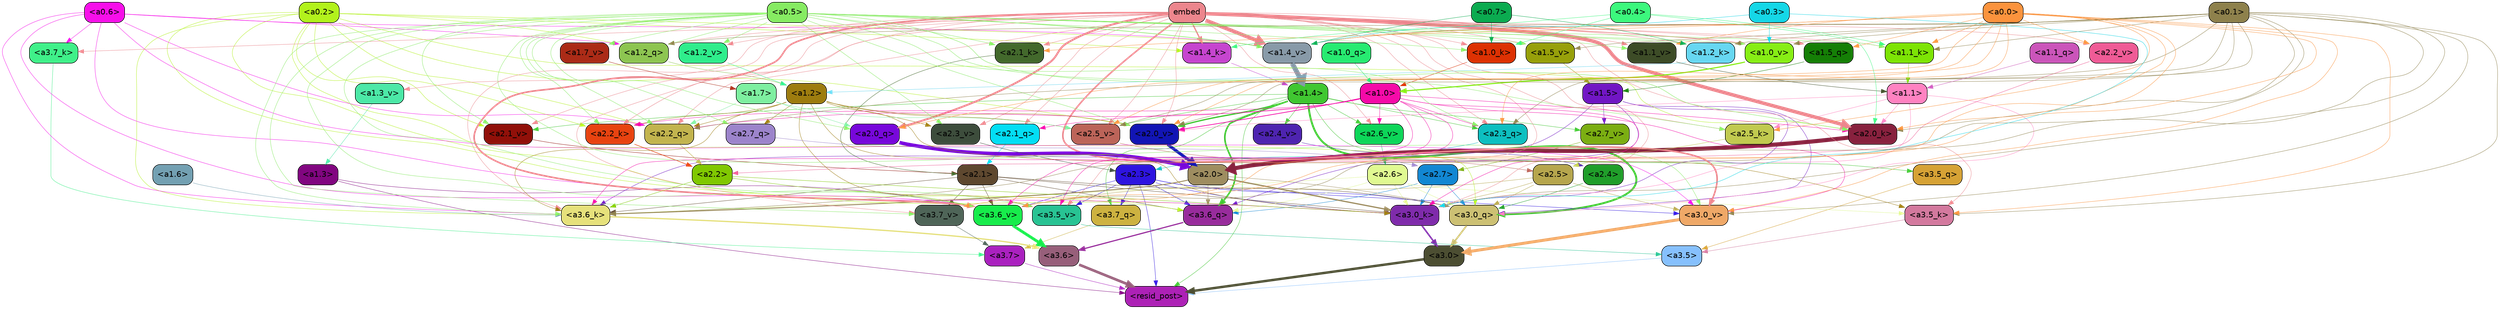 strict digraph "" {
	graph [bgcolor=transparent,
		layout=dot,
		overlap=false,
		splines=true
	];
	"<a3.7>"	[color=black,
		fillcolor="#aa21bf",
		fontname=Helvetica,
		shape=box,
		style="filled, rounded"];
	"<resid_post>"	[color=black,
		fillcolor="#ad21b6",
		fontname=Helvetica,
		shape=box,
		style="filled, rounded"];
	"<a3.7>" -> "<resid_post>"	[color="#aa21bf",
		penwidth=0.6239100098609924];
	"<a3.6>"	[color=black,
		fillcolor="#975f7a",
		fontname=Helvetica,
		shape=box,
		style="filled, rounded"];
	"<a3.6>" -> "<resid_post>"	[color="#975f7a",
		penwidth=4.569062113761902];
	"<a3.5>"	[color=black,
		fillcolor="#86c0fd",
		fontname=Helvetica,
		shape=box,
		style="filled, rounded"];
	"<a3.5>" -> "<resid_post>"	[color="#86c0fd",
		penwidth=0.6];
	"<a3.0>"	[color=black,
		fillcolor="#4c4e32",
		fontname=Helvetica,
		shape=box,
		style="filled, rounded"];
	"<a3.0>" -> "<resid_post>"	[color="#4c4e32",
		penwidth=4.283544182777405];
	"<a2.3>"	[color=black,
		fillcolor="#2e14e0",
		fontname=Helvetica,
		shape=box,
		style="filled, rounded"];
	"<a2.3>" -> "<resid_post>"	[color="#2e14e0",
		penwidth=0.6];
	"<a3.7_q>"	[color=black,
		fillcolor="#cdb240",
		fontname=Helvetica,
		shape=box,
		style="filled, rounded"];
	"<a2.3>" -> "<a3.7_q>"	[color="#2e14e0",
		penwidth=0.6];
	"<a3.6_q>"	[color=black,
		fillcolor="#982c9c",
		fontname=Helvetica,
		shape=box,
		style="filled, rounded"];
	"<a2.3>" -> "<a3.6_q>"	[color="#2e14e0",
		penwidth=0.6];
	"<a3.0_q>"	[color=black,
		fillcolor="#ccc073",
		fontname=Helvetica,
		shape=box,
		style="filled, rounded"];
	"<a2.3>" -> "<a3.0_q>"	[color="#2e14e0",
		penwidth=0.6];
	"<a3.0_k>"	[color=black,
		fillcolor="#7f2bab",
		fontname=Helvetica,
		shape=box,
		style="filled, rounded"];
	"<a2.3>" -> "<a3.0_k>"	[color="#2e14e0",
		penwidth=0.6];
	"<a3.6_v>"	[color=black,
		fillcolor="#17ec4b",
		fontname=Helvetica,
		shape=box,
		style="filled, rounded"];
	"<a2.3>" -> "<a3.6_v>"	[color="#2e14e0",
		penwidth=0.6];
	"<a3.5_v>"	[color=black,
		fillcolor="#28c393",
		fontname=Helvetica,
		shape=box,
		style="filled, rounded"];
	"<a2.3>" -> "<a3.5_v>"	[color="#2e14e0",
		penwidth=0.6];
	"<a3.0_v>"	[color=black,
		fillcolor="#efa867",
		fontname=Helvetica,
		shape=box,
		style="filled, rounded"];
	"<a2.3>" -> "<a3.0_v>"	[color="#2e14e0",
		penwidth=0.6];
	"<a1.4>"	[color=black,
		fillcolor="#40c731",
		fontname=Helvetica,
		shape=box,
		style="filled, rounded"];
	"<a1.4>" -> "<resid_post>"	[color="#40c731",
		penwidth=0.6];
	"<a1.4>" -> "<a3.7_q>"	[color="#40c731",
		penwidth=0.6];
	"<a1.4>" -> "<a3.6_q>"	[color="#40c731",
		penwidth=2.7934007048606873];
	"<a3.5_q>"	[color=black,
		fillcolor="#d6a235",
		fontname=Helvetica,
		shape=box,
		style="filled, rounded"];
	"<a1.4>" -> "<a3.5_q>"	[color="#40c731",
		penwidth=0.6];
	"<a1.4>" -> "<a3.0_q>"	[color="#40c731",
		penwidth=3.340754985809326];
	"<a2.3_q>"	[color=black,
		fillcolor="#0dbfc0",
		fontname=Helvetica,
		shape=box,
		style="filled, rounded"];
	"<a1.4>" -> "<a2.3_q>"	[color="#40c731",
		penwidth=0.6];
	"<a2.7_v>"	[color=black,
		fillcolor="#7bae12",
		fontname=Helvetica,
		shape=box,
		style="filled, rounded"];
	"<a1.4>" -> "<a2.7_v>"	[color="#40c731",
		penwidth=0.6];
	"<a2.6_v>"	[color=black,
		fillcolor="#0dd659",
		fontname=Helvetica,
		shape=box,
		style="filled, rounded"];
	"<a1.4>" -> "<a2.6_v>"	[color="#40c731",
		penwidth=0.6];
	"<a2.5_v>"	[color=black,
		fillcolor="#bc6459",
		fontname=Helvetica,
		shape=box,
		style="filled, rounded"];
	"<a1.4>" -> "<a2.5_v>"	[color="#40c731",
		penwidth=0.6];
	"<a2.4_v>"	[color=black,
		fillcolor="#4e24b0",
		fontname=Helvetica,
		shape=box,
		style="filled, rounded"];
	"<a1.4>" -> "<a2.4_v>"	[color="#40c731",
		penwidth=0.6];
	"<a2.1_v>"	[color=black,
		fillcolor="#911009",
		fontname=Helvetica,
		shape=box,
		style="filled, rounded"];
	"<a1.4>" -> "<a2.1_v>"	[color="#40c731",
		penwidth=0.6];
	"<a2.0_v>"	[color=black,
		fillcolor="#1215b5",
		fontname=Helvetica,
		shape=box,
		style="filled, rounded"];
	"<a1.4>" -> "<a2.0_v>"	[color="#40c731",
		penwidth=2.268759250640869];
	"<a1.3>"	[color=black,
		fillcolor="#810680",
		fontname=Helvetica,
		shape=box,
		style="filled, rounded"];
	"<a1.3>" -> "<resid_post>"	[color="#810680",
		penwidth=0.6];
	"<a1.3>" -> "<a3.6_v>"	[color="#810680",
		penwidth=0.6];
	"<a3.7_q>" -> "<a3.7>"	[color="#cdb240",
		penwidth=0.6];
	"<a3.6_q>" -> "<a3.6>"	[color="#982c9c",
		penwidth=2.0347584784030914];
	"<a3.5_q>" -> "<a3.5>"	[color="#d6a235",
		penwidth=0.6];
	"<a3.0_q>" -> "<a3.0>"	[color="#ccc073",
		penwidth=2.8635367155075073];
	"<a3.7_k>"	[color=black,
		fillcolor="#3ff089",
		fontname=Helvetica,
		shape=box,
		style="filled, rounded"];
	"<a3.7_k>" -> "<a3.7>"	[color="#3ff089",
		penwidth=0.6];
	"<a3.6_k>"	[color=black,
		fillcolor="#e6e17b",
		fontname=Helvetica,
		shape=box,
		style="filled, rounded"];
	"<a3.6_k>" -> "<a3.6>"	[color="#e6e17b",
		penwidth=2.1760786175727844];
	"<a3.5_k>"	[color=black,
		fillcolor="#d3799e",
		fontname=Helvetica,
		shape=box,
		style="filled, rounded"];
	"<a3.5_k>" -> "<a3.5>"	[color="#d3799e",
		penwidth=0.6];
	"<a3.0_k>" -> "<a3.0>"	[color="#7f2bab",
		penwidth=2.632905662059784];
	"<a3.7_v>"	[color=black,
		fillcolor="#4f6558",
		fontname=Helvetica,
		shape=box,
		style="filled, rounded"];
	"<a3.7_v>" -> "<a3.7>"	[color="#4f6558",
		penwidth=0.6];
	"<a3.6_v>" -> "<a3.6>"	[color="#17ec4b",
		penwidth=4.981305837631226];
	"<a3.5_v>" -> "<a3.5>"	[color="#28c393",
		penwidth=0.6];
	"<a3.0_v>" -> "<a3.0>"	[color="#efa867",
		penwidth=5.168330669403076];
	"<a2.7>"	[color=black,
		fillcolor="#1287d3",
		fontname=Helvetica,
		shape=box,
		style="filled, rounded"];
	"<a2.7>" -> "<a3.6_q>"	[color="#1287d3",
		penwidth=0.6];
	"<a2.7>" -> "<a3.0_q>"	[color="#1287d3",
		penwidth=0.6];
	"<a2.7>" -> "<a3.0_k>"	[color="#1287d3",
		penwidth=0.6];
	"<a2.6>"	[color=black,
		fillcolor="#e0f991",
		fontname=Helvetica,
		shape=box,
		style="filled, rounded"];
	"<a2.6>" -> "<a3.6_q>"	[color="#e0f991",
		penwidth=0.6];
	"<a2.6>" -> "<a3.0_q>"	[color="#e0f991",
		penwidth=0.6];
	"<a2.6>" -> "<a3.6_k>"	[color="#e0f991",
		penwidth=0.6];
	"<a2.6>" -> "<a3.5_k>"	[color="#e0f991",
		penwidth=0.6];
	"<a2.6>" -> "<a3.0_k>"	[color="#e0f991",
		penwidth=0.6];
	"<a2.1>"	[color=black,
		fillcolor="#5e482f",
		fontname=Helvetica,
		shape=box,
		style="filled, rounded"];
	"<a2.1>" -> "<a3.6_q>"	[color="#5e482f",
		penwidth=0.6];
	"<a2.1>" -> "<a3.0_q>"	[color="#5e482f",
		penwidth=0.6];
	"<a2.1>" -> "<a3.6_k>"	[color="#5e482f",
		penwidth=0.6];
	"<a2.1>" -> "<a3.0_k>"	[color="#5e482f",
		penwidth=0.6];
	"<a2.1>" -> "<a3.7_v>"	[color="#5e482f",
		penwidth=0.6];
	"<a2.1>" -> "<a3.6_v>"	[color="#5e482f",
		penwidth=0.6];
	"<a2.0>"	[color=black,
		fillcolor="#9e8d60",
		fontname=Helvetica,
		shape=box,
		style="filled, rounded"];
	"<a2.0>" -> "<a3.6_q>"	[color="#9e8d60",
		penwidth=0.6];
	"<a2.0>" -> "<a3.0_q>"	[color="#9e8d60",
		penwidth=0.6];
	"<a2.0>" -> "<a3.6_k>"	[color="#9e8d60",
		penwidth=1.6382827460765839];
	"<a2.0>" -> "<a3.0_k>"	[color="#9e8d60",
		penwidth=2.161143198609352];
	"<a1.5>"	[color=black,
		fillcolor="#7116c4",
		fontname=Helvetica,
		shape=box,
		style="filled, rounded"];
	"<a1.5>" -> "<a3.6_q>"	[color="#7116c4",
		penwidth=0.6];
	"<a1.5>" -> "<a3.0_q>"	[color="#7116c4",
		penwidth=0.6];
	"<a1.5>" -> "<a3.6_k>"	[color="#7116c4",
		penwidth=0.6];
	"<a1.5>" -> "<a3.0_k>"	[color="#7116c4",
		penwidth=0.6];
	"<a1.5>" -> "<a2.7_v>"	[color="#7116c4",
		penwidth=0.6];
	"<a0.2>"	[color=black,
		fillcolor="#b2f21c",
		fontname=Helvetica,
		shape=box,
		style="filled, rounded"];
	"<a0.2>" -> "<a3.6_q>"	[color="#b2f21c",
		penwidth=0.6];
	"<a0.2>" -> "<a3.0_q>"	[color="#b2f21c",
		penwidth=0.6];
	"<a0.2>" -> "<a3.6_k>"	[color="#b2f21c",
		penwidth=0.6];
	"<a0.2>" -> "<a3.0_k>"	[color="#b2f21c",
		penwidth=0.6];
	"<a2.2_q>"	[color=black,
		fillcolor="#c2b44e",
		fontname=Helvetica,
		shape=box,
		style="filled, rounded"];
	"<a0.2>" -> "<a2.2_q>"	[color="#b2f21c",
		penwidth=0.6];
	"<a2.2_k>"	[color=black,
		fillcolor="#e84310",
		fontname=Helvetica,
		shape=box,
		style="filled, rounded"];
	"<a0.2>" -> "<a2.2_k>"	[color="#b2f21c",
		penwidth=0.6];
	"<a2.0_k>"	[color=black,
		fillcolor="#88213e",
		fontname=Helvetica,
		shape=box,
		style="filled, rounded"];
	"<a0.2>" -> "<a2.0_k>"	[color="#b2f21c",
		penwidth=0.6];
	"<a0.2>" -> "<a2.1_v>"	[color="#b2f21c",
		penwidth=0.6];
	"<a0.2>" -> "<a2.0_v>"	[color="#b2f21c",
		penwidth=0.6];
	"<a1.2_q>"	[color=black,
		fillcolor="#8dc551",
		fontname=Helvetica,
		shape=box,
		style="filled, rounded"];
	"<a0.2>" -> "<a1.2_q>"	[color="#b2f21c",
		penwidth=0.6];
	"<a1.4_k>"	[color=black,
		fillcolor="#c645cf",
		fontname=Helvetica,
		shape=box,
		style="filled, rounded"];
	"<a0.2>" -> "<a1.4_k>"	[color="#b2f21c",
		penwidth=0.6];
	"<a1.4_v>"	[color=black,
		fillcolor="#889aa8",
		fontname=Helvetica,
		shape=box,
		style="filled, rounded"];
	"<a0.2>" -> "<a1.4_v>"	[color="#b2f21c",
		penwidth=0.6];
	"<a2.5>"	[color=black,
		fillcolor="#b6a64d",
		fontname=Helvetica,
		shape=box,
		style="filled, rounded"];
	"<a2.5>" -> "<a3.0_q>"	[color="#b6a64d",
		penwidth=0.6];
	"<a2.5>" -> "<a3.0_k>"	[color="#b6a64d",
		penwidth=0.6];
	"<a2.5>" -> "<a3.6_v>"	[color="#b6a64d",
		penwidth=0.6];
	"<a2.5>" -> "<a3.0_v>"	[color="#b6a64d",
		penwidth=0.6];
	"<a2.4>"	[color=black,
		fillcolor="#209e2a",
		fontname=Helvetica,
		shape=box,
		style="filled, rounded"];
	"<a2.4>" -> "<a3.0_q>"	[color="#209e2a",
		penwidth=0.6];
	"<a1.1>"	[color=black,
		fillcolor="#ff82c1",
		fontname=Helvetica,
		shape=box,
		style="filled, rounded"];
	"<a1.1>" -> "<a3.0_q>"	[color="#ff82c1",
		penwidth=0.6];
	"<a1.1>" -> "<a3.0_k>"	[color="#ff82c1",
		penwidth=0.6];
	"<a2.5_k>"	[color=black,
		fillcolor="#c1ca4f",
		fontname=Helvetica,
		shape=box,
		style="filled, rounded"];
	"<a1.1>" -> "<a2.5_k>"	[color="#ff82c1",
		penwidth=0.6];
	"<a1.1>" -> "<a2.0_k>"	[color="#ff82c1",
		penwidth=0.6];
	"<a1.1>" -> "<a2.0_v>"	[color="#ff82c1",
		penwidth=0.6];
	"<a0.6>"	[color=black,
		fillcolor="#f70fea",
		fontname=Helvetica,
		shape=box,
		style="filled, rounded"];
	"<a0.6>" -> "<a3.7_k>"	[color="#f70fea",
		penwidth=0.6];
	"<a0.6>" -> "<a3.6_k>"	[color="#f70fea",
		penwidth=0.6];
	"<a0.6>" -> "<a3.0_k>"	[color="#f70fea",
		penwidth=0.6];
	"<a0.6>" -> "<a3.6_v>"	[color="#f70fea",
		penwidth=0.6];
	"<a0.6>" -> "<a3.0_v>"	[color="#f70fea",
		penwidth=0.6];
	"<a0.6>" -> "<a2.2_q>"	[color="#f70fea",
		penwidth=0.6];
	"<a0.6>" -> "<a1.2_q>"	[color="#f70fea",
		penwidth=0.6];
	"<a0.6>" -> "<a1.4_v>"	[color="#f70fea",
		penwidth=0.6];
	embed	[color=black,
		fillcolor="#ec868d",
		fontname=Helvetica,
		shape=box,
		style="filled, rounded"];
	embed -> "<a3.7_k>"	[color="#ec868d",
		penwidth=0.6];
	embed -> "<a3.6_k>"	[color="#ec868d",
		penwidth=0.6];
	embed -> "<a3.5_k>"	[color="#ec868d",
		penwidth=0.6];
	embed -> "<a3.0_k>"	[color="#ec868d",
		penwidth=0.6];
	embed -> "<a3.7_v>"	[color="#ec868d",
		penwidth=0.6];
	embed -> "<a3.6_v>"	[color="#ec868d",
		penwidth=2.7825746536254883];
	embed -> "<a3.5_v>"	[color="#ec868d",
		penwidth=0.6];
	embed -> "<a3.0_v>"	[color="#ec868d",
		penwidth=2.6950180530548096];
	embed -> "<a2.3_q>"	[color="#ec868d",
		penwidth=0.6];
	embed -> "<a2.2_q>"	[color="#ec868d",
		penwidth=0.6];
	"<a2.1_q>"	[color=black,
		fillcolor="#03def4",
		fontname=Helvetica,
		shape=box,
		style="filled, rounded"];
	embed -> "<a2.1_q>"	[color="#ec868d",
		penwidth=0.6];
	"<a2.0_q>"	[color=black,
		fillcolor="#7707db",
		fontname=Helvetica,
		shape=box,
		style="filled, rounded"];
	embed -> "<a2.0_q>"	[color="#ec868d",
		penwidth=3.305941343307495];
	embed -> "<a2.5_k>"	[color="#ec868d",
		penwidth=0.6];
	embed -> "<a2.2_k>"	[color="#ec868d",
		penwidth=0.6698317527770996];
	"<a2.1_k>"	[color=black,
		fillcolor="#43692c",
		fontname=Helvetica,
		shape=box,
		style="filled, rounded"];
	embed -> "<a2.1_k>"	[color="#ec868d",
		penwidth=0.6];
	embed -> "<a2.0_k>"	[color="#ec868d",
		penwidth=6.12570995092392];
	embed -> "<a2.6_v>"	[color="#ec868d",
		penwidth=0.6];
	embed -> "<a2.5_v>"	[color="#ec868d",
		penwidth=0.6];
	"<a2.3_v>"	[color=black,
		fillcolor="#3d4d3c",
		fontname=Helvetica,
		shape=box,
		style="filled, rounded"];
	embed -> "<a2.3_v>"	[color="#ec868d",
		penwidth=0.6];
	"<a2.2_v>"	[color=black,
		fillcolor="#ef5b96",
		fontname=Helvetica,
		shape=box,
		style="filled, rounded"];
	embed -> "<a2.2_v>"	[color="#ec868d",
		penwidth=0.6];
	embed -> "<a2.1_v>"	[color="#ec868d",
		penwidth=0.6];
	embed -> "<a2.0_v>"	[color="#ec868d",
		penwidth=0.6];
	"<a1.5_q>"	[color=black,
		fillcolor="#157f06",
		fontname=Helvetica,
		shape=box,
		style="filled, rounded"];
	embed -> "<a1.5_q>"	[color="#ec868d",
		penwidth=0.6];
	embed -> "<a1.2_q>"	[color="#ec868d",
		penwidth=0.6087074279785156];
	embed -> "<a1.4_k>"	[color="#ec868d",
		penwidth=2.1858973503112793];
	"<a1.2_k>"	[color=black,
		fillcolor="#67d7f1",
		fontname=Helvetica,
		shape=box,
		style="filled, rounded"];
	embed -> "<a1.2_k>"	[color="#ec868d",
		penwidth=0.6];
	"<a1.1_k>"	[color=black,
		fillcolor="#7de405",
		fontname=Helvetica,
		shape=box,
		style="filled, rounded"];
	embed -> "<a1.1_k>"	[color="#ec868d",
		penwidth=0.6];
	"<a1.0_k>"	[color=black,
		fillcolor="#dd3103",
		fontname=Helvetica,
		shape=box,
		style="filled, rounded"];
	embed -> "<a1.0_k>"	[color="#ec868d",
		penwidth=0.6];
	"<a1.5_v>"	[color=black,
		fillcolor="#97a00a",
		fontname=Helvetica,
		shape=box,
		style="filled, rounded"];
	embed -> "<a1.5_v>"	[color="#ec868d",
		penwidth=0.6];
	embed -> "<a1.4_v>"	[color="#ec868d",
		penwidth=6.590077131986618];
	"<a1.3_v>"	[color=black,
		fillcolor="#4ce8a7",
		fontname=Helvetica,
		shape=box,
		style="filled, rounded"];
	embed -> "<a1.3_v>"	[color="#ec868d",
		penwidth=0.6];
	"<a1.2_v>"	[color=black,
		fillcolor="#2fed8c",
		fontname=Helvetica,
		shape=box,
		style="filled, rounded"];
	embed -> "<a1.2_v>"	[color="#ec868d",
		penwidth=0.6];
	"<a1.1_v>"	[color=black,
		fillcolor="#3d4c27",
		fontname=Helvetica,
		shape=box,
		style="filled, rounded"];
	embed -> "<a1.1_v>"	[color="#ec868d",
		penwidth=0.6];
	"<a1.0_v>"	[color=black,
		fillcolor="#87ee15",
		fontname=Helvetica,
		shape=box,
		style="filled, rounded"];
	embed -> "<a1.0_v>"	[color="#ec868d",
		penwidth=1.2076449394226074];
	"<a2.2>"	[color=black,
		fillcolor="#80c801",
		fontname=Helvetica,
		shape=box,
		style="filled, rounded"];
	"<a2.2>" -> "<a3.6_k>"	[color="#80c801",
		penwidth=0.6];
	"<a2.2>" -> "<a3.0_k>"	[color="#80c801",
		penwidth=0.6];
	"<a2.2>" -> "<a3.6_v>"	[color="#80c801",
		penwidth=0.6];
	"<a1.6>"	[color=black,
		fillcolor="#73a0b2",
		fontname=Helvetica,
		shape=box,
		style="filled, rounded"];
	"<a1.6>" -> "<a3.6_k>"	[color="#73a0b2",
		penwidth=0.6];
	"<a1.2>"	[color=black,
		fillcolor="#9d7c0f",
		fontname=Helvetica,
		shape=box,
		style="filled, rounded"];
	"<a1.2>" -> "<a3.6_k>"	[color="#9d7c0f",
		penwidth=0.6];
	"<a1.2>" -> "<a3.5_k>"	[color="#9d7c0f",
		penwidth=0.6];
	"<a1.2>" -> "<a3.0_k>"	[color="#9d7c0f",
		penwidth=0.6];
	"<a1.2>" -> "<a3.5_v>"	[color="#9d7c0f",
		penwidth=0.6];
	"<a2.7_q>"	[color=black,
		fillcolor="#9c84cb",
		fontname=Helvetica,
		shape=box,
		style="filled, rounded"];
	"<a1.2>" -> "<a2.7_q>"	[color="#9d7c0f",
		penwidth=0.6];
	"<a1.2>" -> "<a2.2_q>"	[color="#9d7c0f",
		penwidth=0.6];
	"<a1.2>" -> "<a2.2_k>"	[color="#9d7c0f",
		penwidth=0.6];
	"<a1.2>" -> "<a2.5_v>"	[color="#9d7c0f",
		penwidth=0.6];
	"<a1.2>" -> "<a2.3_v>"	[color="#9d7c0f",
		penwidth=0.6];
	"<a1.2>" -> "<a2.0_v>"	[color="#9d7c0f",
		penwidth=0.6];
	"<a1.0>"	[color=black,
		fillcolor="#f50aa8",
		fontname=Helvetica,
		shape=box,
		style="filled, rounded"];
	"<a1.0>" -> "<a3.6_k>"	[color="#f50aa8",
		penwidth=0.6];
	"<a1.0>" -> "<a3.0_k>"	[color="#f50aa8",
		penwidth=0.6];
	"<a1.0>" -> "<a3.6_v>"	[color="#f50aa8",
		penwidth=0.6];
	"<a1.0>" -> "<a3.5_v>"	[color="#f50aa8",
		penwidth=0.6];
	"<a1.0>" -> "<a3.0_v>"	[color="#f50aa8",
		penwidth=0.6];
	"<a1.0>" -> "<a2.3_q>"	[color="#f50aa8",
		penwidth=0.6];
	"<a1.0>" -> "<a2.2_q>"	[color="#f50aa8",
		penwidth=0.6];
	"<a1.0>" -> "<a2.1_q>"	[color="#f50aa8",
		penwidth=0.6];
	"<a1.0>" -> "<a2.2_k>"	[color="#f50aa8",
		penwidth=0.6];
	"<a1.0>" -> "<a2.0_k>"	[color="#f50aa8",
		penwidth=0.6];
	"<a1.0>" -> "<a2.6_v>"	[color="#f50aa8",
		penwidth=0.6];
	"<a1.0>" -> "<a2.0_v>"	[color="#f50aa8",
		penwidth=1.2213096618652344];
	"<a0.5>"	[color=black,
		fillcolor="#86eb62",
		fontname=Helvetica,
		shape=box,
		style="filled, rounded"];
	"<a0.5>" -> "<a3.6_k>"	[color="#86eb62",
		penwidth=0.6];
	"<a0.5>" -> "<a3.7_v>"	[color="#86eb62",
		penwidth=0.6];
	"<a0.5>" -> "<a3.6_v>"	[color="#86eb62",
		penwidth=0.6];
	"<a0.5>" -> "<a3.5_v>"	[color="#86eb62",
		penwidth=0.6];
	"<a0.5>" -> "<a3.0_v>"	[color="#86eb62",
		penwidth=0.6];
	"<a0.5>" -> "<a2.7_q>"	[color="#86eb62",
		penwidth=0.6];
	"<a0.5>" -> "<a2.3_q>"	[color="#86eb62",
		penwidth=0.6];
	"<a0.5>" -> "<a2.2_q>"	[color="#86eb62",
		penwidth=0.6];
	"<a0.5>" -> "<a2.0_q>"	[color="#86eb62",
		penwidth=0.6];
	"<a0.5>" -> "<a2.5_k>"	[color="#86eb62",
		penwidth=0.6];
	"<a0.5>" -> "<a2.2_k>"	[color="#86eb62",
		penwidth=0.6];
	"<a0.5>" -> "<a2.1_k>"	[color="#86eb62",
		penwidth=0.6];
	"<a0.5>" -> "<a2.0_k>"	[color="#86eb62",
		penwidth=0.6900839805603027];
	"<a0.5>" -> "<a2.3_v>"	[color="#86eb62",
		penwidth=0.6];
	"<a0.5>" -> "<a2.1_v>"	[color="#86eb62",
		penwidth=0.6];
	"<a0.5>" -> "<a2.0_v>"	[color="#86eb62",
		penwidth=0.6];
	"<a0.5>" -> "<a1.2_q>"	[color="#86eb62",
		penwidth=0.6];
	"<a0.5>" -> "<a1.2_k>"	[color="#86eb62",
		penwidth=0.6];
	"<a0.5>" -> "<a1.1_k>"	[color="#86eb62",
		penwidth=0.6];
	"<a0.5>" -> "<a1.0_k>"	[color="#86eb62",
		penwidth=0.6];
	"<a1.7_v>"	[color=black,
		fillcolor="#ab2b17",
		fontname=Helvetica,
		shape=box,
		style="filled, rounded"];
	"<a0.5>" -> "<a1.7_v>"	[color="#86eb62",
		penwidth=0.6];
	"<a0.5>" -> "<a1.5_v>"	[color="#86eb62",
		penwidth=0.6];
	"<a0.5>" -> "<a1.4_v>"	[color="#86eb62",
		penwidth=0.9985027313232422];
	"<a0.5>" -> "<a1.2_v>"	[color="#86eb62",
		penwidth=0.6];
	"<a0.5>" -> "<a1.1_v>"	[color="#86eb62",
		penwidth=0.6];
	"<a0.5>" -> "<a1.0_v>"	[color="#86eb62",
		penwidth=0.6];
	"<a0.1>"	[color=black,
		fillcolor="#8e814c",
		fontname=Helvetica,
		shape=box,
		style="filled, rounded"];
	"<a0.1>" -> "<a3.6_k>"	[color="#8e814c",
		penwidth=0.6];
	"<a0.1>" -> "<a3.5_k>"	[color="#8e814c",
		penwidth=0.6];
	"<a0.1>" -> "<a3.0_k>"	[color="#8e814c",
		penwidth=0.6];
	"<a0.1>" -> "<a3.6_v>"	[color="#8e814c",
		penwidth=0.6];
	"<a0.1>" -> "<a3.0_v>"	[color="#8e814c",
		penwidth=0.6];
	"<a0.1>" -> "<a2.3_q>"	[color="#8e814c",
		penwidth=0.6];
	"<a0.1>" -> "<a2.2_q>"	[color="#8e814c",
		penwidth=0.6];
	"<a0.1>" -> "<a2.0_k>"	[color="#8e814c",
		penwidth=0.6];
	"<a0.1>" -> "<a2.5_v>"	[color="#8e814c",
		penwidth=0.6];
	"<a0.1>" -> "<a2.0_v>"	[color="#8e814c",
		penwidth=0.6];
	"<a0.1>" -> "<a1.2_q>"	[color="#8e814c",
		penwidth=0.6218185424804688];
	"<a0.1>" -> "<a1.2_k>"	[color="#8e814c",
		penwidth=0.6];
	"<a0.1>" -> "<a1.1_k>"	[color="#8e814c",
		penwidth=0.6];
	"<a0.1>" -> "<a1.5_v>"	[color="#8e814c",
		penwidth=0.6];
	"<a0.1>" -> "<a1.4_v>"	[color="#8e814c",
		penwidth=0.6];
	"<a0.1>" -> "<a1.0_v>"	[color="#8e814c",
		penwidth=0.6];
	"<a0.0>"	[color=black,
		fillcolor="#fb933d",
		fontname=Helvetica,
		shape=box,
		style="filled, rounded"];
	"<a0.0>" -> "<a3.5_k>"	[color="#fb933d",
		penwidth=0.6];
	"<a0.0>" -> "<a3.7_v>"	[color="#fb933d",
		penwidth=0.6];
	"<a0.0>" -> "<a3.6_v>"	[color="#fb933d",
		penwidth=0.6];
	"<a0.0>" -> "<a3.0_v>"	[color="#fb933d",
		penwidth=0.6];
	"<a0.0>" -> "<a2.3_q>"	[color="#fb933d",
		penwidth=0.6];
	"<a0.0>" -> "<a2.0_q>"	[color="#fb933d",
		penwidth=0.6];
	"<a0.0>" -> "<a2.5_k>"	[color="#fb933d",
		penwidth=0.6];
	"<a0.0>" -> "<a2.1_k>"	[color="#fb933d",
		penwidth=0.6];
	"<a0.0>" -> "<a2.0_k>"	[color="#fb933d",
		penwidth=0.6];
	"<a0.0>" -> "<a2.5_v>"	[color="#fb933d",
		penwidth=0.6];
	"<a0.0>" -> "<a2.2_v>"	[color="#fb933d",
		penwidth=0.6];
	"<a0.0>" -> "<a2.0_v>"	[color="#fb933d",
		penwidth=0.6];
	"<a0.0>" -> "<a1.5_q>"	[color="#fb933d",
		penwidth=0.6];
	"<a0.0>" -> "<a1.1_k>"	[color="#fb933d",
		penwidth=0.6];
	"<a0.0>" -> "<a1.4_v>"	[color="#fb933d",
		penwidth=0.6];
	"<a0.0>" -> "<a1.1_v>"	[color="#fb933d",
		penwidth=0.6];
	"<a0.3>"	[color=black,
		fillcolor="#15d7e7",
		fontname=Helvetica,
		shape=box,
		style="filled, rounded"];
	"<a0.3>" -> "<a3.0_k>"	[color="#15d7e7",
		penwidth=0.6];
	"<a0.3>" -> "<a1.4_v>"	[color="#15d7e7",
		penwidth=0.6];
	"<a0.3>" -> "<a1.0_v>"	[color="#15d7e7",
		penwidth=0.6];
	"<a2.7_q>" -> "<a2.7>"	[color="#9c84cb",
		penwidth=0.6];
	"<a2.3_q>" -> "<a2.3>"	[color="#0dbfc0",
		penwidth=0.6];
	"<a2.2_q>" -> "<a2.2>"	[color="#c2b44e",
		penwidth=0.7553567886352539];
	"<a2.1_q>" -> "<a2.1>"	[color="#03def4",
		penwidth=0.6];
	"<a2.0_q>" -> "<a2.0>"	[color="#7707db",
		penwidth=6.256794691085815];
	"<a2.5_k>" -> "<a2.5>"	[color="#c1ca4f",
		penwidth=0.6];
	"<a2.2_k>" -> "<a2.2>"	[color="#e84310",
		penwidth=0.8854708671569824];
	"<a2.1_k>" -> "<a2.1>"	[color="#43692c",
		penwidth=0.6];
	"<a2.0_k>" -> "<a2.0>"	[color="#88213e",
		penwidth=7.231504917144775];
	"<a2.7_v>" -> "<a2.7>"	[color="#7bae12",
		penwidth=0.6];
	"<a2.6_v>" -> "<a2.6>"	[color="#0dd659",
		penwidth=0.6];
	"<a2.5_v>" -> "<a2.5>"	[color="#bc6459",
		penwidth=0.6];
	"<a2.4_v>" -> "<a2.4>"	[color="#4e24b0",
		penwidth=0.6];
	"<a2.3_v>" -> "<a2.3>"	[color="#3d4d3c",
		penwidth=0.6];
	"<a2.2_v>" -> "<a2.2>"	[color="#ef5b96",
		penwidth=0.6];
	"<a2.1_v>" -> "<a2.1>"	[color="#911009",
		penwidth=0.6];
	"<a2.0_v>" -> "<a2.0>"	[color="#1215b5",
		penwidth=5.231471925973892];
	"<a1.7>"	[color=black,
		fillcolor="#7eefa0",
		fontname=Helvetica,
		shape=box,
		style="filled, rounded"];
	"<a1.7>" -> "<a2.2_q>"	[color="#7eefa0",
		penwidth=0.6];
	"<a1.7>" -> "<a2.0_q>"	[color="#7eefa0",
		penwidth=0.6];
	"<a1.7>" -> "<a2.5_v>"	[color="#7eefa0",
		penwidth=0.6];
	"<a0.4>"	[color=black,
		fillcolor="#3cf87d",
		fontname=Helvetica,
		shape=box,
		style="filled, rounded"];
	"<a0.4>" -> "<a2.0_k>"	[color="#3cf87d",
		penwidth=0.6];
	"<a0.4>" -> "<a1.4_k>"	[color="#3cf87d",
		penwidth=0.6];
	"<a0.4>" -> "<a1.1_k>"	[color="#3cf87d",
		penwidth=0.6];
	"<a0.4>" -> "<a1.0_k>"	[color="#3cf87d",
		penwidth=0.6];
	"<a1.5_q>" -> "<a1.5>"	[color="#157f06",
		penwidth=0.6];
	"<a1.2_q>" -> "<a1.2>"	[color="#8dc551",
		penwidth=0.6];
	"<a1.1_q>"	[color=black,
		fillcolor="#cb55ba",
		fontname=Helvetica,
		shape=box,
		style="filled, rounded"];
	"<a1.1_q>" -> "<a1.1>"	[color="#cb55ba",
		penwidth=0.6];
	"<a1.0_q>"	[color=black,
		fillcolor="#27eb71",
		fontname=Helvetica,
		shape=box,
		style="filled, rounded"];
	"<a1.0_q>" -> "<a1.0>"	[color="#27eb71",
		penwidth=0.6];
	"<a1.4_k>" -> "<a1.4>"	[color="#c645cf",
		penwidth=0.6];
	"<a1.2_k>" -> "<a1.2>"	[color="#67d7f1",
		penwidth=0.6];
	"<a1.1_k>" -> "<a1.1>"	[color="#7de405",
		penwidth=0.6];
	"<a1.0_k>" -> "<a1.0>"	[color="#dd3103",
		penwidth=0.6];
	"<a1.7_v>" -> "<a1.7>"	[color="#ab2b17",
		penwidth=0.6];
	"<a1.5_v>" -> "<a1.5>"	[color="#97a00a",
		penwidth=0.6];
	"<a1.4_v>" -> "<a1.4>"	[color="#889aa8",
		penwidth=8.36684274673462];
	"<a1.3_v>" -> "<a1.3>"	[color="#4ce8a7",
		penwidth=0.6];
	"<a1.2_v>" -> "<a1.2>"	[color="#2fed8c",
		penwidth=0.6];
	"<a1.1_v>" -> "<a1.1>"	[color="#3d4c27",
		penwidth=0.6];
	"<a1.0_v>" -> "<a1.0>"	[color="#87ee15",
		penwidth=1.9665732383728027];
	"<a0.7>"	[color=black,
		fillcolor="#0bab50",
		fontname=Helvetica,
		shape=box,
		style="filled, rounded"];
	"<a0.7>" -> "<a1.2_k>"	[color="#0bab50",
		penwidth=0.6];
	"<a0.7>" -> "<a1.0_k>"	[color="#0bab50",
		penwidth=0.6];
	"<a0.7>" -> "<a1.4_v>"	[color="#0bab50",
		penwidth=0.6];
}
